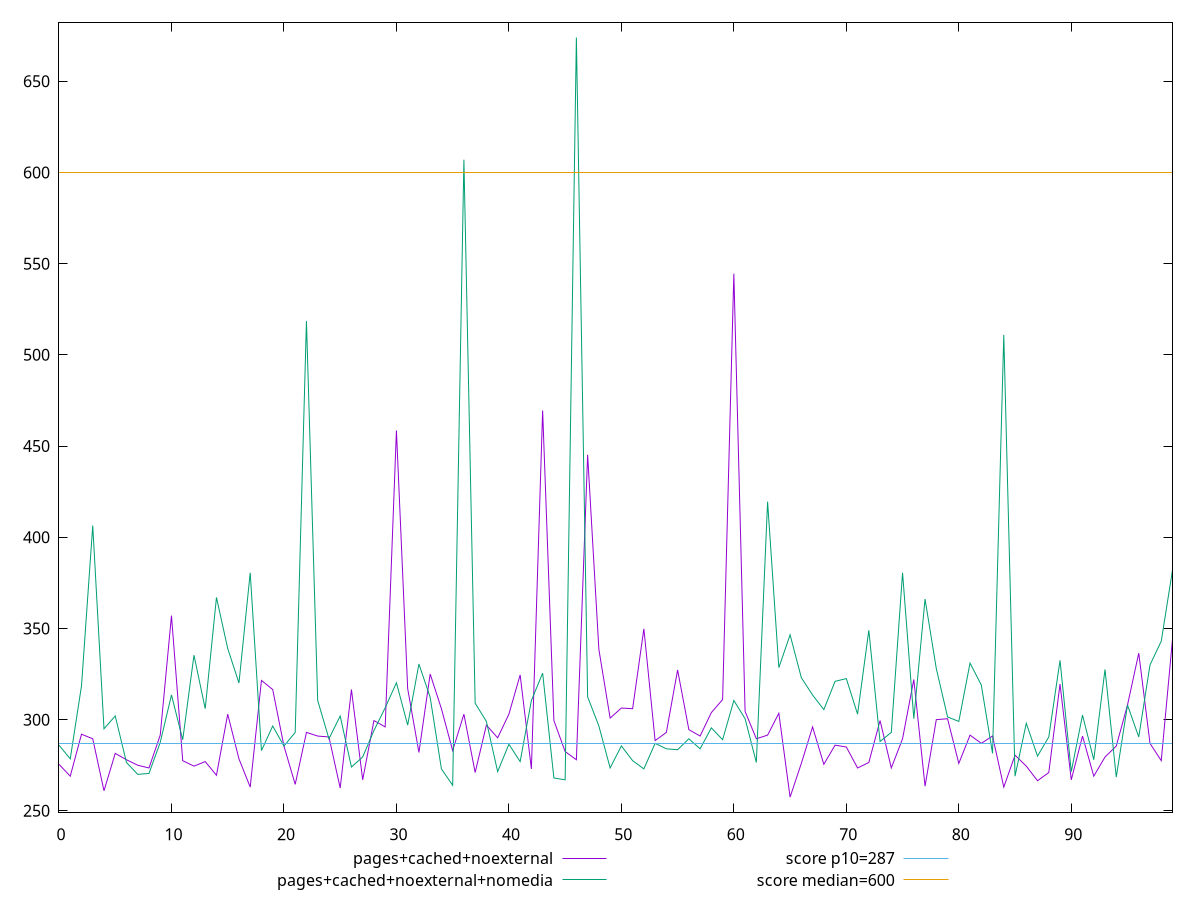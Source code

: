 reset

$pagesCachedNoexternal <<EOF
0 275.5
1 269
2 292
3 289.5
4 261
5 281.5
6 278.0000000000018
7 275
8 273.5
9 291.5
10 357
11 277.4999999999991
12 274.5
13 277
14 269.5
15 303
16 278.5000000000018
17 263.0000000000009
18 321.5
19 316.5
20 285.4999999999991
21 264.5
22 293
23 290.9999999999991
24 290.4999999999982
25 262.5
26 316.4999999999991
27 267
28 299.4999999999982
29 296.0000000000018
30 458.5
31 316.9999999999982
32 282
33 325
34 306
35 283
36 302.9999999999982
37 271
38 297
39 290.02749999999924
40 303
41 324.5
42 273
43 469.5
44 299.5
45 282.5
46 278
47 445.1924999999983
48 338.5
49 300.84549999999945
50 306.3609999999999
51 306
52 349.8059999999996
53 288.5
54 293
55 327.228500000002
56 294.5
57 291
58 303.8680000000004
59 311
60 544.5
61 304.5000000000009
62 289.5
63 291.5
64 303.5
65 257.5
66 276.0000000000018
67 296
68 275.5
69 286
70 285
71 273.5
72 276.5
73 299.4999999999991
74 273.5
75 289.5000000000009
76 322
77 263.5
78 300
79 300.5
80 276
81 291.5
82 287.0000000000009
83 291
84 263
85 280.5
86 274.5
87 266.5
88 271
89 319.5
90 266.9999999999991
91 291
92 269
93 279.5
94 285.5000000000018
95 307.9999999999982
96 336.4479999999976
97 287
98 277.5
99 344
EOF

$pagesCachedNoexternalNomedia <<EOF
0 286
1 278.5
2 318.5
3 406.3894999999993
4 294.9820000000009
5 302
6 276.5
7 270
8 270.4999999999982
9 287.5
10 313.54949999999917
11 289
12 335.3299999999999
13 306
14 367
15 339
16 320.08500000000004
17 380.5
18 283
19 296.5
20 285.5
21 293
22 518.5
23 310.5
24 289.5
25 302
26 273.9999999999982
27 279.5
28 293.9999999999991
29 306.5
30 320.22450000000026
31 297
32 330.5
33 312.2439999999999
34 273
35 264
36 607
37 309
38 299
39 271.5
40 286.5
41 277
42 310.5
43 325.5
44 268.0000000000009
45 267.0000000000018
46 673.9999999999991
47 312.5
48 296.5
49 273.4999999999991
50 285.59699999999907
51 277.5
52 273
53 287
54 284.0000000000018
55 283.5
56 289.5
57 284
58 295.5
59 289
60 310.5
61 300.5
62 276.5
63 419.5
64 328.5
65 346.5
66 323
67 313.5
68 305.5
69 321
70 322.5
71 303
72 349
73 287.9999999999982
74 293
75 380.5
76 300.5
77 366.1225000000004
78 328
79 301.5
80 299
81 331
82 319
83 281.5
84 510.9175000000005
85 269
86 298
87 280
88 290.5
89 332.5
90 271.5
91 302.5
92 278.0000000000018
93 327.5000000000009
94 268.4999999999991
95 308
96 290.5
97 330
98 343
99 382
EOF

set key outside below
set xrange [0:99]
set yrange [249.17000000000002:682.329999999999]
set trange [249.17000000000002:682.329999999999]
set terminal svg size 640, 520 enhanced background rgb 'white'
set output "reprap/total-blocking-time/comparison/line/2_vs_3.svg"

plot $pagesCachedNoexternal title "pages+cached+noexternal" with line, \
     $pagesCachedNoexternalNomedia title "pages+cached+noexternal+nomedia" with line, \
     287 title "score p10=287", \
     600 title "score median=600"

reset

